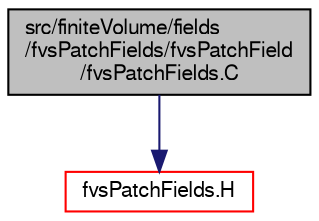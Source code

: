 digraph "src/finiteVolume/fields/fvsPatchFields/fvsPatchField/fvsPatchFields.C"
{
  bgcolor="transparent";
  edge [fontname="FreeSans",fontsize="10",labelfontname="FreeSans",labelfontsize="10"];
  node [fontname="FreeSans",fontsize="10",shape=record];
  Node0 [label="src/finiteVolume/fields\l/fvsPatchFields/fvsPatchField\l/fvsPatchFields.C",height=0.2,width=0.4,color="black", fillcolor="grey75", style="filled", fontcolor="black"];
  Node0 -> Node1 [color="midnightblue",fontsize="10",style="solid",fontname="FreeSans"];
  Node1 [label="fvsPatchFields.H",height=0.2,width=0.4,color="red",URL="$a02720.html"];
}
